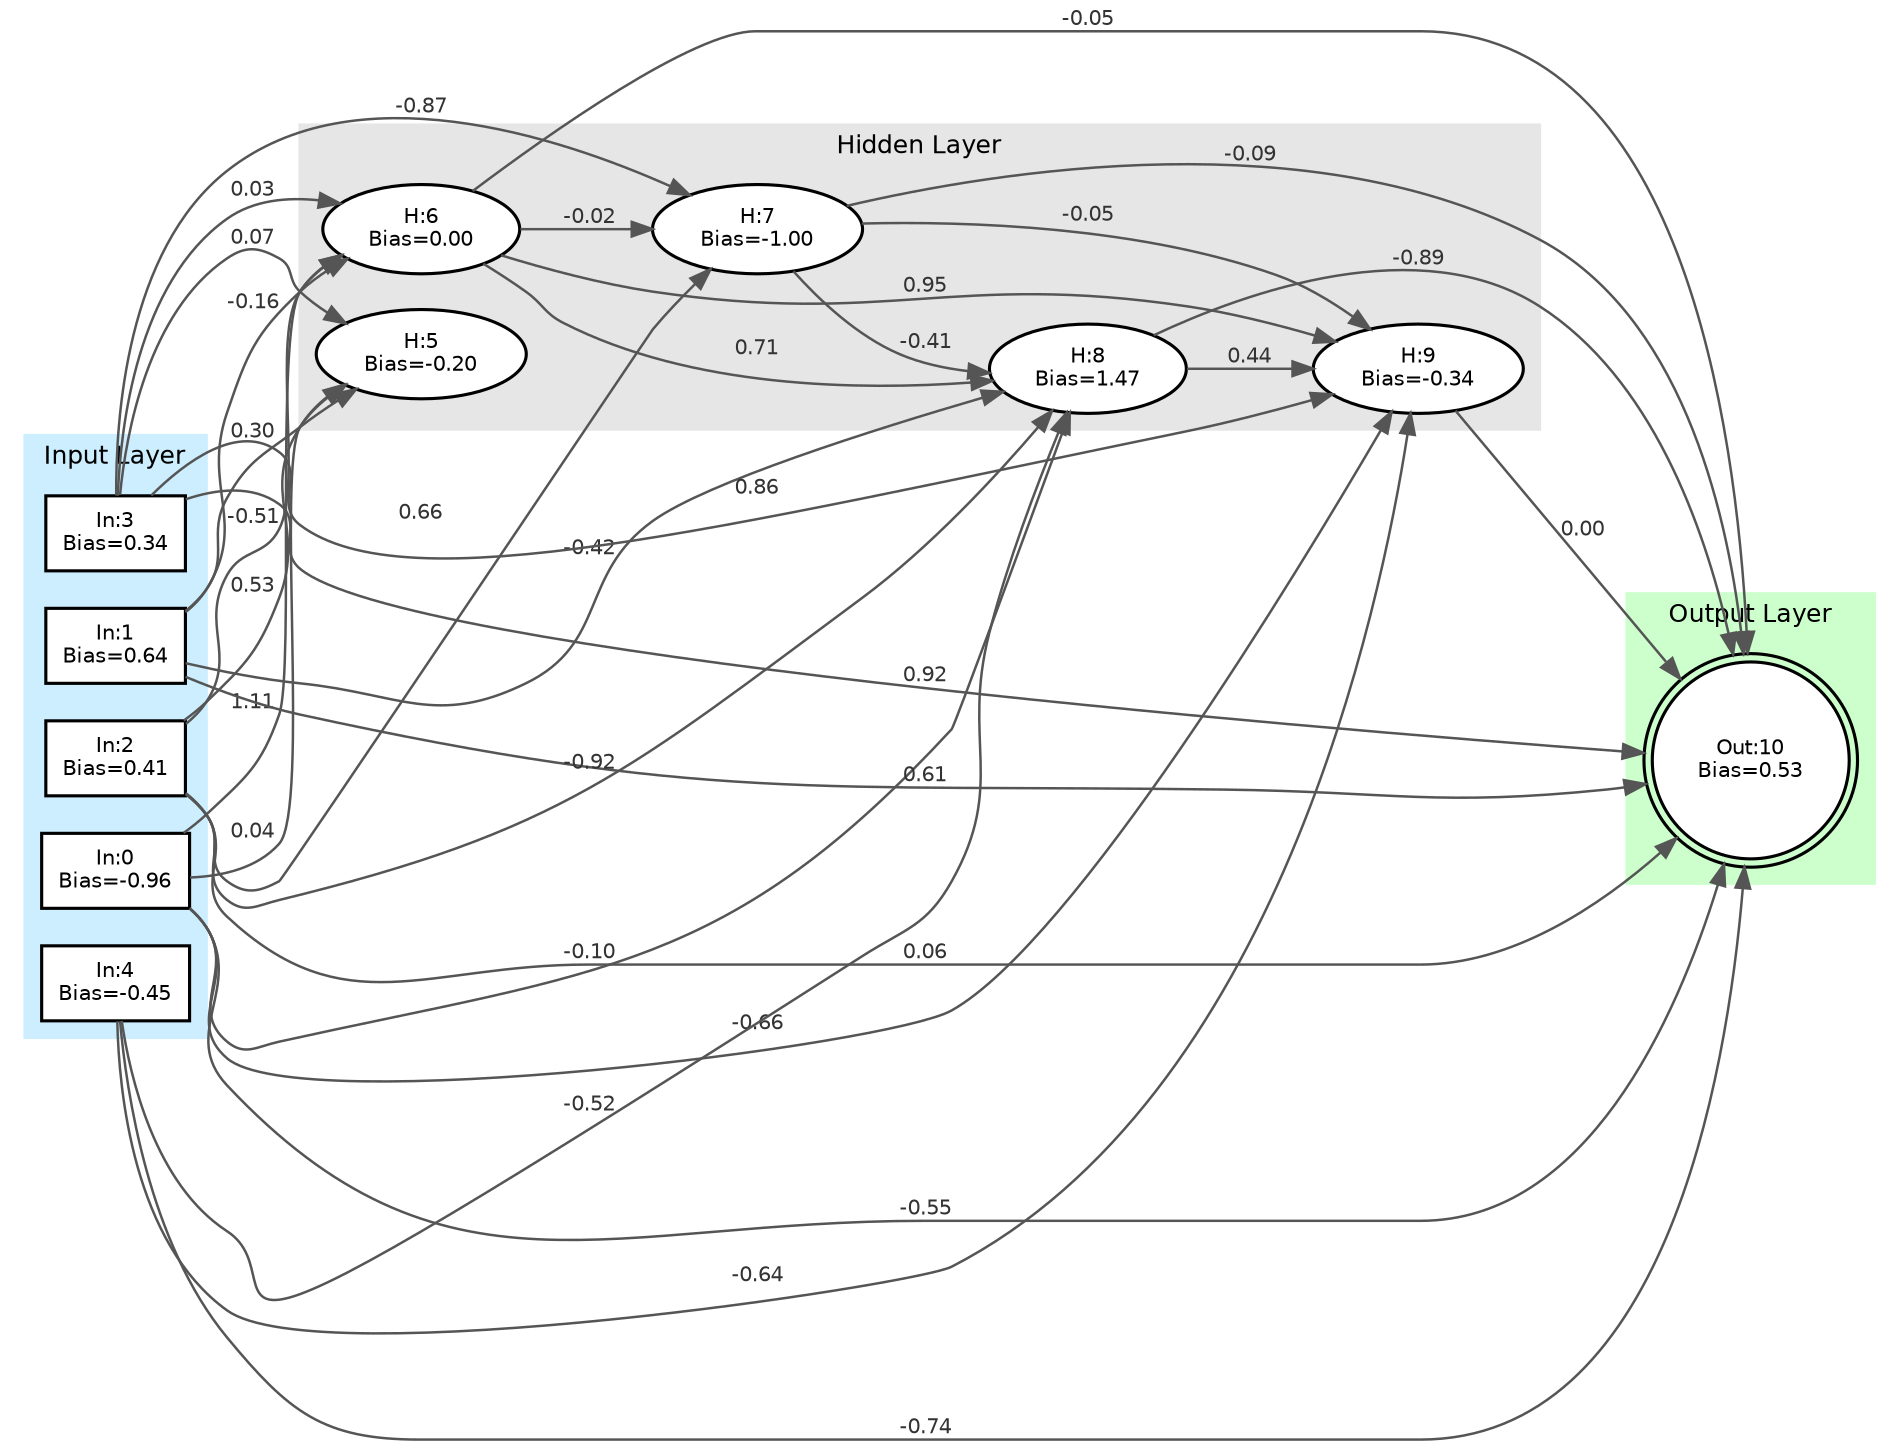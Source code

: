 digraph Minet {
    // Use left-to-right orientation
    rankdir=LR;
    graph [layout=dot, fontname="Helvetica", fontsize=12];
    node [fontname="Helvetica", fontsize=10];
    edge [fontname="Helvetica", fontsize=10];

    subgraph cluster_inputs {
        style=filled;
        color="#cceeff";
        penwidth=1.5;
        label="Input Layer";
        labelloc="top";
        labeljust="center";
        rank=same;
        neuron_0 [shape=box, style=filled, fillcolor=white, penwidth=1.5, label="In:0\nBias=-0.96"];
        neuron_1 [shape=box, style=filled, fillcolor=white, penwidth=1.5, label="In:1\nBias=0.64"];
        neuron_2 [shape=box, style=filled, fillcolor=white, penwidth=1.5, label="In:2\nBias=0.41"];
        neuron_3 [shape=box, style=filled, fillcolor=white, penwidth=1.5, label="In:3\nBias=0.34"];
        neuron_4 [shape=box, style=filled, fillcolor=white, penwidth=1.5, label="In:4\nBias=-0.45"];
    }

    subgraph cluster_hidden {
        style=filled;
        color="#e6e6e6";
        penwidth=1.5;
        label="Hidden Layer";
        labelloc="top";
        labeljust="center";
        neuron_5 [shape=ellipse, style=filled, fillcolor=white, penwidth=1.5, label="H:5\nBias=-0.20"];
        neuron_6 [shape=ellipse, style=filled, fillcolor=white, penwidth=1.5, label="H:6\nBias=0.00"];
        neuron_7 [shape=ellipse, style=filled, fillcolor=white, penwidth=1.5, label="H:7\nBias=-1.00"];
        neuron_8 [shape=ellipse, style=filled, fillcolor=white, penwidth=1.5, label="H:8\nBias=1.47"];
        neuron_9 [shape=ellipse, style=filled, fillcolor=white, penwidth=1.5, label="H:9\nBias=-0.34"];
    }

    subgraph cluster_outputs {
        style=filled;
        color="#ccffcc";
        penwidth=1.5;
        label="Output Layer";
        labelloc="top";
        labeljust="center";
        rank=same;
        neuron_10 [shape=doublecircle, style=filled, fillcolor=white, penwidth=1.5, label="Out:10\nBias=0.53"];
    }

    // Edges
    edge [color="#555555", penwidth=1.2];
    neuron_0 -> neuron_9 [label="-0.66", fontcolor="#333333"];
    neuron_0 -> neuron_6 [label="1.11", fontcolor="#333333"];
    neuron_0 -> neuron_8 [label="-0.10", fontcolor="#333333"];
    neuron_0 -> neuron_10 [label="-0.55", fontcolor="#333333"];
    neuron_0 -> neuron_5 [label="0.04", fontcolor="#333333"];
    neuron_1 -> neuron_10 [label="0.61", fontcolor="#333333"];
    neuron_1 -> neuron_6 [label="-0.16", fontcolor="#333333"];
    neuron_1 -> neuron_5 [label="0.30", fontcolor="#333333"];
    neuron_1 -> neuron_8 [label="-0.42", fontcolor="#333333"];
    neuron_2 -> neuron_8 [label="-0.92", fontcolor="#333333"];
    neuron_2 -> neuron_6 [label="-0.51", fontcolor="#333333"];
    neuron_2 -> neuron_10 [label="0.06", fontcolor="#333333"];
    neuron_2 -> neuron_5 [label="0.53", fontcolor="#333333"];
    neuron_2 -> neuron_7 [label="0.66", fontcolor="#333333"];
    neuron_3 -> neuron_10 [label="0.92", fontcolor="#333333"];
    neuron_3 -> neuron_7 [label="-0.87", fontcolor="#333333"];
    neuron_3 -> neuron_6 [label="0.03", fontcolor="#333333"];
    neuron_3 -> neuron_5 [label="0.07", fontcolor="#333333"];
    neuron_3 -> neuron_9 [label="0.86", fontcolor="#333333"];
    neuron_4 -> neuron_9 [label="-0.64", fontcolor="#333333"];
    neuron_4 -> neuron_10 [label="-0.74", fontcolor="#333333"];
    neuron_4 -> neuron_8 [label="-0.52", fontcolor="#333333"];
    neuron_6 -> neuron_8 [label="0.71", fontcolor="#333333"];
    neuron_6 -> neuron_10 [label="-0.05", fontcolor="#333333"];
    neuron_6 -> neuron_7 [label="-0.02", fontcolor="#333333"];
    neuron_6 -> neuron_9 [label="0.95", fontcolor="#333333"];
    neuron_7 -> neuron_9 [label="-0.05", fontcolor="#333333"];
    neuron_7 -> neuron_8 [label="-0.41", fontcolor="#333333"];
    neuron_7 -> neuron_10 [label="-0.09", fontcolor="#333333"];
    neuron_8 -> neuron_10 [label="-0.89", fontcolor="#333333"];
    neuron_8 -> neuron_9 [label="0.44", fontcolor="#333333"];
    neuron_9 -> neuron_10 [label="0.00", fontcolor="#333333"];
}
